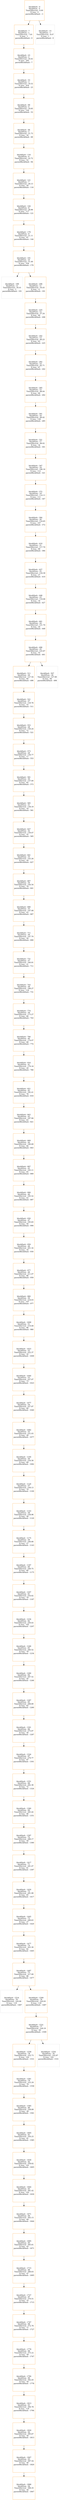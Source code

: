 strict digraph  {
"blockHash - 0\nblockNum - 0\nTimeOfArrival - 0.00\nN txns - 0\nparentBlockHash - -1" [color=darkorange, shape=square];
"blockHash - 7\nblockNum - 1\nTimeOfArrival - 7.81\nN txns - 1\nparentBlockHash - 0" [color=darkorange, shape=square];
"blockHash - 15\nblockNum - 1\nTimeOfArrival - 8.07\nN txns - 1\nparentBlockHash - 0" [color=lightgray, shape=square];
"blockHash - 23\nblockNum - 2\nTimeOfArrival - 16.42\nN txns - 305\nparentBlockHash - 7" [color=darkorange, shape=square];
"blockHash - 53\nblockNum - 3\nTimeOfArrival - 19.32\nN txns - 416\nparentBlockHash - 23" [color=darkorange, shape=square];
"blockHash - 69\nblockNum - 4\nTimeOfArrival - 19.95\nN txns - 120\nparentBlockHash - 53" [color=darkorange, shape=square];
"blockHash - 94\nblockNum - 5\nTimeOfArrival - 21.73\nN txns - 34\nparentBlockHash - 69" [color=darkorange, shape=square];
"blockHash - 116\nblockNum - 6\nTimeOfArrival - 22.72\nN txns - 52\nparentBlockHash - 94" [color=darkorange, shape=square];
"blockHash - 121\nblockNum - 7\nTimeOfArrival - 26.13\nN txns - 29\nparentBlockHash - 116" [color=darkorange, shape=square];
"blockHash - 144\nblockNum - 8\nTimeOfArrival - 28.96\nN txns - 117\nparentBlockHash - 121" [color=darkorange, shape=square];
"blockHash - 179\nblockNum - 9\nTimeOfArrival - 51.11\nN txns - 97\nparentBlockHash - 144" [color=darkorange, shape=square];
"blockHash - 191\nblockNum - 10\nTimeOfArrival - 51.49\nN txns - 554\nparentBlockHash - 179" [color=darkorange, shape=square];
"blockHash - 199\nblockNum - 11\nTimeOfArrival - 54.41\nN txns - 5\nparentBlockHash - 191" [color=lightgray, shape=square];
"blockHash - 206\nblockNum - 11\nTimeOfArrival - 54.43\nN txns - 11\nparentBlockHash - 191" [color=darkorange, shape=square];
"blockHash - 225\nblockNum - 12\nTimeOfArrival - 57.24\nN txns - 90\nparentBlockHash - 206" [color=darkorange, shape=square];
"blockHash - 242\nblockNum - 13\nTimeOfArrival - 60.23\nN txns - 63\nparentBlockHash - 225" [color=darkorange, shape=square];
"blockHash - 262\nblockNum - 14\nTimeOfArrival - 62.71\nN txns - 67\nparentBlockHash - 242" [color=darkorange, shape=square];
"blockHash - 285\nblockNum - 15\nTimeOfArrival - 88.04\nN txns - 60\nparentBlockHash - 262" [color=darkorange, shape=square];
"blockHash - 301\nblockNum - 16\nTimeOfArrival - 89.42\nN txns - 139\nparentBlockHash - 285" [color=darkorange, shape=square];
"blockHash - 321\nblockNum - 17\nTimeOfArrival - 99.02\nN txns - 34\nparentBlockHash - 301" [color=darkorange, shape=square];
"blockHash - 347\nblockNum - 18\nTimeOfArrival - 106.16\nN txns - 112\nparentBlockHash - 321" [color=darkorange, shape=square];
"blockHash - 372\nblockNum - 19\nTimeOfArrival - 114.11\nN txns - 111\nparentBlockHash - 347" [color=darkorange, shape=square];
"blockHash - 384\nblockNum - 20\nTimeOfArrival - 116.65\nN txns - 107\nparentBlockHash - 372" [color=darkorange, shape=square];
"blockHash - 410\nblockNum - 21\nTimeOfArrival - 117.70\nN txns - 69\nparentBlockHash - 384" [color=darkorange, shape=square];
"blockHash - 427\nblockNum - 22\nTimeOfArrival - 118.39\nN txns - 27\nparentBlockHash - 410" [color=darkorange, shape=square];
"blockHash - 448\nblockNum - 23\nTimeOfArrival - 119.08\nN txns - 16\nparentBlockHash - 427" [color=darkorange, shape=square];
"blockHash - 461\nblockNum - 24\nTimeOfArrival - 121.70\nN txns - 20\nparentBlockHash - 448" [color=darkorange, shape=square];
"blockHash - 496\nblockNum - 25\nTimeOfArrival - 125.87\nN txns - 55\nparentBlockHash - 461" [color=darkorange, shape=square];
"blockHash - 511\nblockNum - 26\nTimeOfArrival - 127.54\nN txns - 60\nparentBlockHash - 496" [color=darkorange, shape=square];
"blockHash - 507\nblockNum - 26\nTimeOfArrival - 127.80\nN txns - 60\nparentBlockHash - 496" [color=lightgray, shape=square];
"blockHash - 521\nblockNum - 27\nTimeOfArrival - 129.76\nN txns - 33\nparentBlockHash - 511" [color=darkorange, shape=square];
"blockHash - 553\nblockNum - 28\nTimeOfArrival - 130.24\nN txns - 72\nparentBlockHash - 521" [color=darkorange, shape=square];
"blockHash - 573\nblockNum - 29\nTimeOfArrival - 136.77\nN txns - 17\nparentBlockHash - 553" [color=darkorange, shape=square];
"blockHash - 581\nblockNum - 30\nTimeOfArrival - 137.00\nN txns - 85\nparentBlockHash - 573" [color=darkorange, shape=square];
"blockHash - 585\nblockNum - 31\nTimeOfArrival - 138.19\nN txns - 18\nparentBlockHash - 581" [color=darkorange, shape=square];
"blockHash - 627\nblockNum - 32\nTimeOfArrival - 139.47\nN txns - 35\nparentBlockHash - 585" [color=darkorange, shape=square];
"blockHash - 641\nblockNum - 33\nTimeOfArrival - 143.26\nN txns - 29\nparentBlockHash - 627" [color=darkorange, shape=square];
"blockHash - 667\nblockNum - 34\nTimeOfArrival - 144.54\nN txns - 79\nparentBlockHash - 641" [color=darkorange, shape=square];
"blockHash - 690\nblockNum - 35\nTimeOfArrival - 147.08\nN txns - 43\nparentBlockHash - 667" [color=darkorange, shape=square];
"blockHash - 711\nblockNum - 36\nTimeOfArrival - 147.70\nN txns - 59\nparentBlockHash - 690" [color=darkorange, shape=square];
"blockHash - 731\nblockNum - 37\nTimeOfArrival - 160.91\nN txns - 21\nparentBlockHash - 711" [color=darkorange, shape=square];
"blockHash - 743\nblockNum - 38\nTimeOfArrival - 168.27\nN txns - 116\nparentBlockHash - 731" [color=darkorange, shape=square];
"blockHash - 774\nblockNum - 39\nTimeOfArrival - 173.27\nN txns - 80\nparentBlockHash - 743" [color=darkorange, shape=square];
"blockHash - 780\nblockNum - 40\nTimeOfArrival - 174.07\nN txns - 68\nparentBlockHash - 774" [color=darkorange, shape=square];
"blockHash - 816\nblockNum - 41\nTimeOfArrival - 179.18\nN txns - 29\nparentBlockHash - 780" [color=darkorange, shape=square];
"blockHash - 821\nblockNum - 42\nTimeOfArrival - 182.41\nN txns - 78\nparentBlockHash - 816" [color=darkorange, shape=square];
"blockHash - 843\nblockNum - 43\nTimeOfArrival - 187.94\nN txns - 63\nparentBlockHash - 821" [color=darkorange, shape=square];
"blockHash - 869\nblockNum - 44\nTimeOfArrival - 190.69\nN txns - 84\nparentBlockHash - 843" [color=darkorange, shape=square];
"blockHash - 897\nblockNum - 45\nTimeOfArrival - 193.11\nN txns - 65\nparentBlockHash - 869" [color=darkorange, shape=square];
"blockHash - 906\nblockNum - 46\nTimeOfArrival - 195.52\nN txns - 43\nparentBlockHash - 897" [color=darkorange, shape=square];
"blockHash - 930\nblockNum - 47\nTimeOfArrival - 195.83\nN txns - 50\nparentBlockHash - 906" [color=darkorange, shape=square];
"blockHash - 959\nblockNum - 48\nTimeOfArrival - 201.32\nN txns - 16\nparentBlockHash - 930" [color=darkorange, shape=square];
"blockHash - 977\nblockNum - 49\nTimeOfArrival - 211.07\nN txns - 86\nparentBlockHash - 959" [color=darkorange, shape=square];
"blockHash - 980\nblockNum - 50\nTimeOfArrival - 218.03\nN txns - 107\nparentBlockHash - 977" [color=darkorange, shape=square];
"blockHash - 1009\nblockNum - 51\nTimeOfArrival - 219.09\nN txns - 96\nparentBlockHash - 980" [color=darkorange, shape=square];
"blockHash - 1023\nblockNum - 52\nTimeOfArrival - 222.37\nN txns - 32\nparentBlockHash - 1009" [color=darkorange, shape=square];
"blockHash - 1040\nblockNum - 53\nTimeOfArrival - 227.07\nN txns - 73\nparentBlockHash - 1023" [color=darkorange, shape=square];
"blockHash - 1077\nblockNum - 54\nTimeOfArrival - 227.87\nN txns - 84\nparentBlockHash - 1040" [color=darkorange, shape=square];
"blockHash - 1082\nblockNum - 55\nTimeOfArrival - 231.03\nN txns - 28\nparentBlockHash - 1077" [color=darkorange, shape=square];
"blockHash - 1100\nblockNum - 56\nTimeOfArrival - 234.58\nN txns - 69\nparentBlockHash - 1082" [color=darkorange, shape=square];
"blockHash - 1120\nblockNum - 57\nTimeOfArrival - 238.13\nN txns - 74\nparentBlockHash - 1100" [color=darkorange, shape=square];
"blockHash - 1143\nblockNum - 58\nTimeOfArrival - 238.98\nN txns - 56\nparentBlockHash - 1120" [color=darkorange, shape=square];
"blockHash - 1175\nblockNum - 59\nTimeOfArrival - 246.68\nN txns - 27\nparentBlockHash - 1143" [color=darkorange, shape=square];
"blockHash - 1187\nblockNum - 60\nTimeOfArrival - 249.75\nN txns - 80\nparentBlockHash - 1175" [color=darkorange, shape=square];
"blockHash - 1207\nblockNum - 61\nTimeOfArrival - 254.62\nN txns - 79\nparentBlockHash - 1187" [color=darkorange, shape=square];
"blockHash - 1234\nblockNum - 62\nTimeOfArrival - 259.43\nN txns - 102\nparentBlockHash - 1207" [color=darkorange, shape=square];
"blockHash - 1246\nblockNum - 63\nTimeOfArrival - 260.52\nN txns - 79\nparentBlockHash - 1234" [color=darkorange, shape=square];
"blockHash - 1260\nblockNum - 64\nTimeOfArrival - 267.52\nN txns - 20\nparentBlockHash - 1246" [color=darkorange, shape=square];
"blockHash - 1287\nblockNum - 65\nTimeOfArrival - 268.69\nN txns - 83\nparentBlockHash - 1260" [color=darkorange, shape=square];
"blockHash - 1301\nblockNum - 66\nTimeOfArrival - 275.97\nN txns - 30\nparentBlockHash - 1287" [color=darkorange, shape=square];
"blockHash - 1324\nblockNum - 67\nTimeOfArrival - 279.77\nN txns - 97\nparentBlockHash - 1301" [color=darkorange, shape=square];
"blockHash - 1351\nblockNum - 68\nTimeOfArrival - 282.38\nN txns - 72\nparentBlockHash - 1324" [color=darkorange, shape=square];
"blockHash - 1360\nblockNum - 69\nTimeOfArrival - 285.44\nN txns - 46\nparentBlockHash - 1351" [color=darkorange, shape=square];
"blockHash - 1397\nblockNum - 70\nTimeOfArrival - 288.17\nN txns - 59\nparentBlockHash - 1360" [color=darkorange, shape=square];
"blockHash - 1417\nblockNum - 71\nTimeOfArrival - 291.07\nN txns - 61\nparentBlockHash - 1397" [color=darkorange, shape=square];
"blockHash - 1420\nblockNum - 72\nTimeOfArrival - 291.99\nN txns - 65\nparentBlockHash - 1417" [color=darkorange, shape=square];
"blockHash - 1445\nblockNum - 73\nTimeOfArrival - 299.63\nN txns - 27\nparentBlockHash - 1420" [color=darkorange, shape=square];
"blockHash - 1477\nblockNum - 74\nTimeOfArrival - 303.39\nN txns - 82\nparentBlockHash - 1445" [color=darkorange, shape=square];
"blockHash - 1487\nblockNum - 75\nTimeOfArrival - 317.09\nN txns - 88\nparentBlockHash - 1477" [color=darkorange, shape=square];
"blockHash - 1514\nblockNum - 76\nTimeOfArrival - 320.90\nN txns - 119\nparentBlockHash - 1487" [color=lightgray, shape=square];
"blockHash - 1509\nblockNum - 76\nTimeOfArrival - 320.93\nN txns - 118\nparentBlockHash - 1487" [color=darkorange, shape=square];
"blockHash - 1531\nblockNum - 77\nTimeOfArrival - 328.19\nN txns - 59\nparentBlockHash - 1509" [color=darkorange, shape=square];
"blockHash - 1558\nblockNum - 78\nTimeOfArrival - 332.73\nN txns - 102\nparentBlockHash - 1531" [color=darkorange, shape=square];
"blockHash - 1554\nblockNum - 78\nTimeOfArrival - 332.87\nN txns - 102\nparentBlockHash - 1531" [color=lightgray, shape=square];
"blockHash - 1561\nblockNum - 79\nTimeOfArrival - 333.29\nN txns - 79\nparentBlockHash - 1558" [color=darkorange, shape=square];
"blockHash - 1585\nblockNum - 80\nTimeOfArrival - 338.89\nN txns - 28\nparentBlockHash - 1561" [color=darkorange, shape=square];
"blockHash - 1605\nblockNum - 81\nTimeOfArrival - 350.25\nN txns - 81\nparentBlockHash - 1585" [color=darkorange, shape=square];
"blockHash - 1630\nblockNum - 82\nTimeOfArrival - 358.62\nN txns - 101\nparentBlockHash - 1605" [color=darkorange, shape=square];
"blockHash - 1644\nblockNum - 83\nTimeOfArrival - 361.42\nN txns - 102\nparentBlockHash - 1630" [color=darkorange, shape=square];
"blockHash - 1671\nblockNum - 84\nTimeOfArrival - 363.15\nN txns - 64\nparentBlockHash - 1644" [color=darkorange, shape=square];
"blockHash - 1695\nblockNum - 85\nTimeOfArrival - 365.61\nN txns - 43\nparentBlockHash - 1671" [color=darkorange, shape=square];
"blockHash - 1715\nblockNum - 86\nTimeOfArrival - 366.63\nN txns - 47\nparentBlockHash - 1695" [color=darkorange, shape=square];
"blockHash - 1727\nblockNum - 87\nTimeOfArrival - 370.51\nN txns - 35\nparentBlockHash - 1715" [color=darkorange, shape=square];
"blockHash - 1747\nblockNum - 88\nTimeOfArrival - 372.76\nN txns - 71\nparentBlockHash - 1727" [color=darkorange, shape=square];
"blockHash - 1778\nblockNum - 89\nTimeOfArrival - 375.22\nN txns - 59\nparentBlockHash - 1747" [color=darkorange, shape=square];
"blockHash - 1794\nblockNum - 90\nTimeOfArrival - 392.45\nN txns - 54\nparentBlockHash - 1778" [color=darkorange, shape=square];
"blockHash - 1813\nblockNum - 91\nTimeOfArrival - 394.78\nN txns - 119\nparentBlockHash - 1794" [color=darkorange, shape=square];
"blockHash - 1820\nblockNum - 92\nTimeOfArrival - 395.67\nN txns - 50\nparentBlockHash - 1813" [color=darkorange, shape=square];
"blockHash - 1847\nblockNum - 93\nTimeOfArrival - 397.54\nN txns - 40\nparentBlockHash - 1820" [color=darkorange, shape=square];
"blockHash - 1866\nblockNum - 94\nTimeOfArrival - 399.35\nN txns - 44\nparentBlockHash - 1847" [color=darkorange, shape=square];
"blockHash - 0\nblockNum - 0\nTimeOfArrival - 0.00\nN txns - 0\nparentBlockHash - -1" -> "blockHash - 7\nblockNum - 1\nTimeOfArrival - 7.81\nN txns - 1\nparentBlockHash - 0";
"blockHash - 0\nblockNum - 0\nTimeOfArrival - 0.00\nN txns - 0\nparentBlockHash - -1" -> "blockHash - 15\nblockNum - 1\nTimeOfArrival - 8.07\nN txns - 1\nparentBlockHash - 0";
"blockHash - 7\nblockNum - 1\nTimeOfArrival - 7.81\nN txns - 1\nparentBlockHash - 0" -> "blockHash - 23\nblockNum - 2\nTimeOfArrival - 16.42\nN txns - 305\nparentBlockHash - 7";
"blockHash - 23\nblockNum - 2\nTimeOfArrival - 16.42\nN txns - 305\nparentBlockHash - 7" -> "blockHash - 53\nblockNum - 3\nTimeOfArrival - 19.32\nN txns - 416\nparentBlockHash - 23";
"blockHash - 53\nblockNum - 3\nTimeOfArrival - 19.32\nN txns - 416\nparentBlockHash - 23" -> "blockHash - 69\nblockNum - 4\nTimeOfArrival - 19.95\nN txns - 120\nparentBlockHash - 53";
"blockHash - 69\nblockNum - 4\nTimeOfArrival - 19.95\nN txns - 120\nparentBlockHash - 53" -> "blockHash - 94\nblockNum - 5\nTimeOfArrival - 21.73\nN txns - 34\nparentBlockHash - 69";
"blockHash - 94\nblockNum - 5\nTimeOfArrival - 21.73\nN txns - 34\nparentBlockHash - 69" -> "blockHash - 116\nblockNum - 6\nTimeOfArrival - 22.72\nN txns - 52\nparentBlockHash - 94";
"blockHash - 116\nblockNum - 6\nTimeOfArrival - 22.72\nN txns - 52\nparentBlockHash - 94" -> "blockHash - 121\nblockNum - 7\nTimeOfArrival - 26.13\nN txns - 29\nparentBlockHash - 116";
"blockHash - 121\nblockNum - 7\nTimeOfArrival - 26.13\nN txns - 29\nparentBlockHash - 116" -> "blockHash - 144\nblockNum - 8\nTimeOfArrival - 28.96\nN txns - 117\nparentBlockHash - 121";
"blockHash - 144\nblockNum - 8\nTimeOfArrival - 28.96\nN txns - 117\nparentBlockHash - 121" -> "blockHash - 179\nblockNum - 9\nTimeOfArrival - 51.11\nN txns - 97\nparentBlockHash - 144";
"blockHash - 179\nblockNum - 9\nTimeOfArrival - 51.11\nN txns - 97\nparentBlockHash - 144" -> "blockHash - 191\nblockNum - 10\nTimeOfArrival - 51.49\nN txns - 554\nparentBlockHash - 179";
"blockHash - 191\nblockNum - 10\nTimeOfArrival - 51.49\nN txns - 554\nparentBlockHash - 179" -> "blockHash - 199\nblockNum - 11\nTimeOfArrival - 54.41\nN txns - 5\nparentBlockHash - 191";
"blockHash - 191\nblockNum - 10\nTimeOfArrival - 51.49\nN txns - 554\nparentBlockHash - 179" -> "blockHash - 206\nblockNum - 11\nTimeOfArrival - 54.43\nN txns - 11\nparentBlockHash - 191";
"blockHash - 206\nblockNum - 11\nTimeOfArrival - 54.43\nN txns - 11\nparentBlockHash - 191" -> "blockHash - 225\nblockNum - 12\nTimeOfArrival - 57.24\nN txns - 90\nparentBlockHash - 206";
"blockHash - 225\nblockNum - 12\nTimeOfArrival - 57.24\nN txns - 90\nparentBlockHash - 206" -> "blockHash - 242\nblockNum - 13\nTimeOfArrival - 60.23\nN txns - 63\nparentBlockHash - 225";
"blockHash - 242\nblockNum - 13\nTimeOfArrival - 60.23\nN txns - 63\nparentBlockHash - 225" -> "blockHash - 262\nblockNum - 14\nTimeOfArrival - 62.71\nN txns - 67\nparentBlockHash - 242";
"blockHash - 262\nblockNum - 14\nTimeOfArrival - 62.71\nN txns - 67\nparentBlockHash - 242" -> "blockHash - 285\nblockNum - 15\nTimeOfArrival - 88.04\nN txns - 60\nparentBlockHash - 262";
"blockHash - 285\nblockNum - 15\nTimeOfArrival - 88.04\nN txns - 60\nparentBlockHash - 262" -> "blockHash - 301\nblockNum - 16\nTimeOfArrival - 89.42\nN txns - 139\nparentBlockHash - 285";
"blockHash - 301\nblockNum - 16\nTimeOfArrival - 89.42\nN txns - 139\nparentBlockHash - 285" -> "blockHash - 321\nblockNum - 17\nTimeOfArrival - 99.02\nN txns - 34\nparentBlockHash - 301";
"blockHash - 321\nblockNum - 17\nTimeOfArrival - 99.02\nN txns - 34\nparentBlockHash - 301" -> "blockHash - 347\nblockNum - 18\nTimeOfArrival - 106.16\nN txns - 112\nparentBlockHash - 321";
"blockHash - 347\nblockNum - 18\nTimeOfArrival - 106.16\nN txns - 112\nparentBlockHash - 321" -> "blockHash - 372\nblockNum - 19\nTimeOfArrival - 114.11\nN txns - 111\nparentBlockHash - 347";
"blockHash - 372\nblockNum - 19\nTimeOfArrival - 114.11\nN txns - 111\nparentBlockHash - 347" -> "blockHash - 384\nblockNum - 20\nTimeOfArrival - 116.65\nN txns - 107\nparentBlockHash - 372";
"blockHash - 384\nblockNum - 20\nTimeOfArrival - 116.65\nN txns - 107\nparentBlockHash - 372" -> "blockHash - 410\nblockNum - 21\nTimeOfArrival - 117.70\nN txns - 69\nparentBlockHash - 384";
"blockHash - 410\nblockNum - 21\nTimeOfArrival - 117.70\nN txns - 69\nparentBlockHash - 384" -> "blockHash - 427\nblockNum - 22\nTimeOfArrival - 118.39\nN txns - 27\nparentBlockHash - 410";
"blockHash - 427\nblockNum - 22\nTimeOfArrival - 118.39\nN txns - 27\nparentBlockHash - 410" -> "blockHash - 448\nblockNum - 23\nTimeOfArrival - 119.08\nN txns - 16\nparentBlockHash - 427";
"blockHash - 448\nblockNum - 23\nTimeOfArrival - 119.08\nN txns - 16\nparentBlockHash - 427" -> "blockHash - 461\nblockNum - 24\nTimeOfArrival - 121.70\nN txns - 20\nparentBlockHash - 448";
"blockHash - 461\nblockNum - 24\nTimeOfArrival - 121.70\nN txns - 20\nparentBlockHash - 448" -> "blockHash - 496\nblockNum - 25\nTimeOfArrival - 125.87\nN txns - 55\nparentBlockHash - 461";
"blockHash - 496\nblockNum - 25\nTimeOfArrival - 125.87\nN txns - 55\nparentBlockHash - 461" -> "blockHash - 511\nblockNum - 26\nTimeOfArrival - 127.54\nN txns - 60\nparentBlockHash - 496";
"blockHash - 496\nblockNum - 25\nTimeOfArrival - 125.87\nN txns - 55\nparentBlockHash - 461" -> "blockHash - 507\nblockNum - 26\nTimeOfArrival - 127.80\nN txns - 60\nparentBlockHash - 496";
"blockHash - 511\nblockNum - 26\nTimeOfArrival - 127.54\nN txns - 60\nparentBlockHash - 496" -> "blockHash - 521\nblockNum - 27\nTimeOfArrival - 129.76\nN txns - 33\nparentBlockHash - 511";
"blockHash - 521\nblockNum - 27\nTimeOfArrival - 129.76\nN txns - 33\nparentBlockHash - 511" -> "blockHash - 553\nblockNum - 28\nTimeOfArrival - 130.24\nN txns - 72\nparentBlockHash - 521";
"blockHash - 553\nblockNum - 28\nTimeOfArrival - 130.24\nN txns - 72\nparentBlockHash - 521" -> "blockHash - 573\nblockNum - 29\nTimeOfArrival - 136.77\nN txns - 17\nparentBlockHash - 553";
"blockHash - 573\nblockNum - 29\nTimeOfArrival - 136.77\nN txns - 17\nparentBlockHash - 553" -> "blockHash - 581\nblockNum - 30\nTimeOfArrival - 137.00\nN txns - 85\nparentBlockHash - 573";
"blockHash - 581\nblockNum - 30\nTimeOfArrival - 137.00\nN txns - 85\nparentBlockHash - 573" -> "blockHash - 585\nblockNum - 31\nTimeOfArrival - 138.19\nN txns - 18\nparentBlockHash - 581";
"blockHash - 585\nblockNum - 31\nTimeOfArrival - 138.19\nN txns - 18\nparentBlockHash - 581" -> "blockHash - 627\nblockNum - 32\nTimeOfArrival - 139.47\nN txns - 35\nparentBlockHash - 585";
"blockHash - 627\nblockNum - 32\nTimeOfArrival - 139.47\nN txns - 35\nparentBlockHash - 585" -> "blockHash - 641\nblockNum - 33\nTimeOfArrival - 143.26\nN txns - 29\nparentBlockHash - 627";
"blockHash - 641\nblockNum - 33\nTimeOfArrival - 143.26\nN txns - 29\nparentBlockHash - 627" -> "blockHash - 667\nblockNum - 34\nTimeOfArrival - 144.54\nN txns - 79\nparentBlockHash - 641";
"blockHash - 667\nblockNum - 34\nTimeOfArrival - 144.54\nN txns - 79\nparentBlockHash - 641" -> "blockHash - 690\nblockNum - 35\nTimeOfArrival - 147.08\nN txns - 43\nparentBlockHash - 667";
"blockHash - 690\nblockNum - 35\nTimeOfArrival - 147.08\nN txns - 43\nparentBlockHash - 667" -> "blockHash - 711\nblockNum - 36\nTimeOfArrival - 147.70\nN txns - 59\nparentBlockHash - 690";
"blockHash - 711\nblockNum - 36\nTimeOfArrival - 147.70\nN txns - 59\nparentBlockHash - 690" -> "blockHash - 731\nblockNum - 37\nTimeOfArrival - 160.91\nN txns - 21\nparentBlockHash - 711";
"blockHash - 731\nblockNum - 37\nTimeOfArrival - 160.91\nN txns - 21\nparentBlockHash - 711" -> "blockHash - 743\nblockNum - 38\nTimeOfArrival - 168.27\nN txns - 116\nparentBlockHash - 731";
"blockHash - 743\nblockNum - 38\nTimeOfArrival - 168.27\nN txns - 116\nparentBlockHash - 731" -> "blockHash - 774\nblockNum - 39\nTimeOfArrival - 173.27\nN txns - 80\nparentBlockHash - 743";
"blockHash - 774\nblockNum - 39\nTimeOfArrival - 173.27\nN txns - 80\nparentBlockHash - 743" -> "blockHash - 780\nblockNum - 40\nTimeOfArrival - 174.07\nN txns - 68\nparentBlockHash - 774";
"blockHash - 780\nblockNum - 40\nTimeOfArrival - 174.07\nN txns - 68\nparentBlockHash - 774" -> "blockHash - 816\nblockNum - 41\nTimeOfArrival - 179.18\nN txns - 29\nparentBlockHash - 780";
"blockHash - 816\nblockNum - 41\nTimeOfArrival - 179.18\nN txns - 29\nparentBlockHash - 780" -> "blockHash - 821\nblockNum - 42\nTimeOfArrival - 182.41\nN txns - 78\nparentBlockHash - 816";
"blockHash - 821\nblockNum - 42\nTimeOfArrival - 182.41\nN txns - 78\nparentBlockHash - 816" -> "blockHash - 843\nblockNum - 43\nTimeOfArrival - 187.94\nN txns - 63\nparentBlockHash - 821";
"blockHash - 843\nblockNum - 43\nTimeOfArrival - 187.94\nN txns - 63\nparentBlockHash - 821" -> "blockHash - 869\nblockNum - 44\nTimeOfArrival - 190.69\nN txns - 84\nparentBlockHash - 843";
"blockHash - 869\nblockNum - 44\nTimeOfArrival - 190.69\nN txns - 84\nparentBlockHash - 843" -> "blockHash - 897\nblockNum - 45\nTimeOfArrival - 193.11\nN txns - 65\nparentBlockHash - 869";
"blockHash - 897\nblockNum - 45\nTimeOfArrival - 193.11\nN txns - 65\nparentBlockHash - 869" -> "blockHash - 906\nblockNum - 46\nTimeOfArrival - 195.52\nN txns - 43\nparentBlockHash - 897";
"blockHash - 906\nblockNum - 46\nTimeOfArrival - 195.52\nN txns - 43\nparentBlockHash - 897" -> "blockHash - 930\nblockNum - 47\nTimeOfArrival - 195.83\nN txns - 50\nparentBlockHash - 906";
"blockHash - 930\nblockNum - 47\nTimeOfArrival - 195.83\nN txns - 50\nparentBlockHash - 906" -> "blockHash - 959\nblockNum - 48\nTimeOfArrival - 201.32\nN txns - 16\nparentBlockHash - 930";
"blockHash - 959\nblockNum - 48\nTimeOfArrival - 201.32\nN txns - 16\nparentBlockHash - 930" -> "blockHash - 977\nblockNum - 49\nTimeOfArrival - 211.07\nN txns - 86\nparentBlockHash - 959";
"blockHash - 977\nblockNum - 49\nTimeOfArrival - 211.07\nN txns - 86\nparentBlockHash - 959" -> "blockHash - 980\nblockNum - 50\nTimeOfArrival - 218.03\nN txns - 107\nparentBlockHash - 977";
"blockHash - 980\nblockNum - 50\nTimeOfArrival - 218.03\nN txns - 107\nparentBlockHash - 977" -> "blockHash - 1009\nblockNum - 51\nTimeOfArrival - 219.09\nN txns - 96\nparentBlockHash - 980";
"blockHash - 1009\nblockNum - 51\nTimeOfArrival - 219.09\nN txns - 96\nparentBlockHash - 980" -> "blockHash - 1023\nblockNum - 52\nTimeOfArrival - 222.37\nN txns - 32\nparentBlockHash - 1009";
"blockHash - 1023\nblockNum - 52\nTimeOfArrival - 222.37\nN txns - 32\nparentBlockHash - 1009" -> "blockHash - 1040\nblockNum - 53\nTimeOfArrival - 227.07\nN txns - 73\nparentBlockHash - 1023";
"blockHash - 1040\nblockNum - 53\nTimeOfArrival - 227.07\nN txns - 73\nparentBlockHash - 1023" -> "blockHash - 1077\nblockNum - 54\nTimeOfArrival - 227.87\nN txns - 84\nparentBlockHash - 1040";
"blockHash - 1077\nblockNum - 54\nTimeOfArrival - 227.87\nN txns - 84\nparentBlockHash - 1040" -> "blockHash - 1082\nblockNum - 55\nTimeOfArrival - 231.03\nN txns - 28\nparentBlockHash - 1077";
"blockHash - 1082\nblockNum - 55\nTimeOfArrival - 231.03\nN txns - 28\nparentBlockHash - 1077" -> "blockHash - 1100\nblockNum - 56\nTimeOfArrival - 234.58\nN txns - 69\nparentBlockHash - 1082";
"blockHash - 1100\nblockNum - 56\nTimeOfArrival - 234.58\nN txns - 69\nparentBlockHash - 1082" -> "blockHash - 1120\nblockNum - 57\nTimeOfArrival - 238.13\nN txns - 74\nparentBlockHash - 1100";
"blockHash - 1120\nblockNum - 57\nTimeOfArrival - 238.13\nN txns - 74\nparentBlockHash - 1100" -> "blockHash - 1143\nblockNum - 58\nTimeOfArrival - 238.98\nN txns - 56\nparentBlockHash - 1120";
"blockHash - 1143\nblockNum - 58\nTimeOfArrival - 238.98\nN txns - 56\nparentBlockHash - 1120" -> "blockHash - 1175\nblockNum - 59\nTimeOfArrival - 246.68\nN txns - 27\nparentBlockHash - 1143";
"blockHash - 1175\nblockNum - 59\nTimeOfArrival - 246.68\nN txns - 27\nparentBlockHash - 1143" -> "blockHash - 1187\nblockNum - 60\nTimeOfArrival - 249.75\nN txns - 80\nparentBlockHash - 1175";
"blockHash - 1187\nblockNum - 60\nTimeOfArrival - 249.75\nN txns - 80\nparentBlockHash - 1175" -> "blockHash - 1207\nblockNum - 61\nTimeOfArrival - 254.62\nN txns - 79\nparentBlockHash - 1187";
"blockHash - 1207\nblockNum - 61\nTimeOfArrival - 254.62\nN txns - 79\nparentBlockHash - 1187" -> "blockHash - 1234\nblockNum - 62\nTimeOfArrival - 259.43\nN txns - 102\nparentBlockHash - 1207";
"blockHash - 1234\nblockNum - 62\nTimeOfArrival - 259.43\nN txns - 102\nparentBlockHash - 1207" -> "blockHash - 1246\nblockNum - 63\nTimeOfArrival - 260.52\nN txns - 79\nparentBlockHash - 1234";
"blockHash - 1246\nblockNum - 63\nTimeOfArrival - 260.52\nN txns - 79\nparentBlockHash - 1234" -> "blockHash - 1260\nblockNum - 64\nTimeOfArrival - 267.52\nN txns - 20\nparentBlockHash - 1246";
"blockHash - 1260\nblockNum - 64\nTimeOfArrival - 267.52\nN txns - 20\nparentBlockHash - 1246" -> "blockHash - 1287\nblockNum - 65\nTimeOfArrival - 268.69\nN txns - 83\nparentBlockHash - 1260";
"blockHash - 1287\nblockNum - 65\nTimeOfArrival - 268.69\nN txns - 83\nparentBlockHash - 1260" -> "blockHash - 1301\nblockNum - 66\nTimeOfArrival - 275.97\nN txns - 30\nparentBlockHash - 1287";
"blockHash - 1301\nblockNum - 66\nTimeOfArrival - 275.97\nN txns - 30\nparentBlockHash - 1287" -> "blockHash - 1324\nblockNum - 67\nTimeOfArrival - 279.77\nN txns - 97\nparentBlockHash - 1301";
"blockHash - 1324\nblockNum - 67\nTimeOfArrival - 279.77\nN txns - 97\nparentBlockHash - 1301" -> "blockHash - 1351\nblockNum - 68\nTimeOfArrival - 282.38\nN txns - 72\nparentBlockHash - 1324";
"blockHash - 1351\nblockNum - 68\nTimeOfArrival - 282.38\nN txns - 72\nparentBlockHash - 1324" -> "blockHash - 1360\nblockNum - 69\nTimeOfArrival - 285.44\nN txns - 46\nparentBlockHash - 1351";
"blockHash - 1360\nblockNum - 69\nTimeOfArrival - 285.44\nN txns - 46\nparentBlockHash - 1351" -> "blockHash - 1397\nblockNum - 70\nTimeOfArrival - 288.17\nN txns - 59\nparentBlockHash - 1360";
"blockHash - 1397\nblockNum - 70\nTimeOfArrival - 288.17\nN txns - 59\nparentBlockHash - 1360" -> "blockHash - 1417\nblockNum - 71\nTimeOfArrival - 291.07\nN txns - 61\nparentBlockHash - 1397";
"blockHash - 1417\nblockNum - 71\nTimeOfArrival - 291.07\nN txns - 61\nparentBlockHash - 1397" -> "blockHash - 1420\nblockNum - 72\nTimeOfArrival - 291.99\nN txns - 65\nparentBlockHash - 1417";
"blockHash - 1420\nblockNum - 72\nTimeOfArrival - 291.99\nN txns - 65\nparentBlockHash - 1417" -> "blockHash - 1445\nblockNum - 73\nTimeOfArrival - 299.63\nN txns - 27\nparentBlockHash - 1420";
"blockHash - 1445\nblockNum - 73\nTimeOfArrival - 299.63\nN txns - 27\nparentBlockHash - 1420" -> "blockHash - 1477\nblockNum - 74\nTimeOfArrival - 303.39\nN txns - 82\nparentBlockHash - 1445";
"blockHash - 1477\nblockNum - 74\nTimeOfArrival - 303.39\nN txns - 82\nparentBlockHash - 1445" -> "blockHash - 1487\nblockNum - 75\nTimeOfArrival - 317.09\nN txns - 88\nparentBlockHash - 1477";
"blockHash - 1487\nblockNum - 75\nTimeOfArrival - 317.09\nN txns - 88\nparentBlockHash - 1477" -> "blockHash - 1514\nblockNum - 76\nTimeOfArrival - 320.90\nN txns - 119\nparentBlockHash - 1487";
"blockHash - 1487\nblockNum - 75\nTimeOfArrival - 317.09\nN txns - 88\nparentBlockHash - 1477" -> "blockHash - 1509\nblockNum - 76\nTimeOfArrival - 320.93\nN txns - 118\nparentBlockHash - 1487";
"blockHash - 1509\nblockNum - 76\nTimeOfArrival - 320.93\nN txns - 118\nparentBlockHash - 1487" -> "blockHash - 1531\nblockNum - 77\nTimeOfArrival - 328.19\nN txns - 59\nparentBlockHash - 1509";
"blockHash - 1531\nblockNum - 77\nTimeOfArrival - 328.19\nN txns - 59\nparentBlockHash - 1509" -> "blockHash - 1558\nblockNum - 78\nTimeOfArrival - 332.73\nN txns - 102\nparentBlockHash - 1531";
"blockHash - 1531\nblockNum - 77\nTimeOfArrival - 328.19\nN txns - 59\nparentBlockHash - 1509" -> "blockHash - 1554\nblockNum - 78\nTimeOfArrival - 332.87\nN txns - 102\nparentBlockHash - 1531";
"blockHash - 1558\nblockNum - 78\nTimeOfArrival - 332.73\nN txns - 102\nparentBlockHash - 1531" -> "blockHash - 1561\nblockNum - 79\nTimeOfArrival - 333.29\nN txns - 79\nparentBlockHash - 1558";
"blockHash - 1561\nblockNum - 79\nTimeOfArrival - 333.29\nN txns - 79\nparentBlockHash - 1558" -> "blockHash - 1585\nblockNum - 80\nTimeOfArrival - 338.89\nN txns - 28\nparentBlockHash - 1561";
"blockHash - 1585\nblockNum - 80\nTimeOfArrival - 338.89\nN txns - 28\nparentBlockHash - 1561" -> "blockHash - 1605\nblockNum - 81\nTimeOfArrival - 350.25\nN txns - 81\nparentBlockHash - 1585";
"blockHash - 1605\nblockNum - 81\nTimeOfArrival - 350.25\nN txns - 81\nparentBlockHash - 1585" -> "blockHash - 1630\nblockNum - 82\nTimeOfArrival - 358.62\nN txns - 101\nparentBlockHash - 1605";
"blockHash - 1630\nblockNum - 82\nTimeOfArrival - 358.62\nN txns - 101\nparentBlockHash - 1605" -> "blockHash - 1644\nblockNum - 83\nTimeOfArrival - 361.42\nN txns - 102\nparentBlockHash - 1630";
"blockHash - 1644\nblockNum - 83\nTimeOfArrival - 361.42\nN txns - 102\nparentBlockHash - 1630" -> "blockHash - 1671\nblockNum - 84\nTimeOfArrival - 363.15\nN txns - 64\nparentBlockHash - 1644";
"blockHash - 1671\nblockNum - 84\nTimeOfArrival - 363.15\nN txns - 64\nparentBlockHash - 1644" -> "blockHash - 1695\nblockNum - 85\nTimeOfArrival - 365.61\nN txns - 43\nparentBlockHash - 1671";
"blockHash - 1695\nblockNum - 85\nTimeOfArrival - 365.61\nN txns - 43\nparentBlockHash - 1671" -> "blockHash - 1715\nblockNum - 86\nTimeOfArrival - 366.63\nN txns - 47\nparentBlockHash - 1695";
"blockHash - 1715\nblockNum - 86\nTimeOfArrival - 366.63\nN txns - 47\nparentBlockHash - 1695" -> "blockHash - 1727\nblockNum - 87\nTimeOfArrival - 370.51\nN txns - 35\nparentBlockHash - 1715";
"blockHash - 1727\nblockNum - 87\nTimeOfArrival - 370.51\nN txns - 35\nparentBlockHash - 1715" -> "blockHash - 1747\nblockNum - 88\nTimeOfArrival - 372.76\nN txns - 71\nparentBlockHash - 1727";
"blockHash - 1747\nblockNum - 88\nTimeOfArrival - 372.76\nN txns - 71\nparentBlockHash - 1727" -> "blockHash - 1778\nblockNum - 89\nTimeOfArrival - 375.22\nN txns - 59\nparentBlockHash - 1747";
"blockHash - 1778\nblockNum - 89\nTimeOfArrival - 375.22\nN txns - 59\nparentBlockHash - 1747" -> "blockHash - 1794\nblockNum - 90\nTimeOfArrival - 392.45\nN txns - 54\nparentBlockHash - 1778";
"blockHash - 1794\nblockNum - 90\nTimeOfArrival - 392.45\nN txns - 54\nparentBlockHash - 1778" -> "blockHash - 1813\nblockNum - 91\nTimeOfArrival - 394.78\nN txns - 119\nparentBlockHash - 1794";
"blockHash - 1813\nblockNum - 91\nTimeOfArrival - 394.78\nN txns - 119\nparentBlockHash - 1794" -> "blockHash - 1820\nblockNum - 92\nTimeOfArrival - 395.67\nN txns - 50\nparentBlockHash - 1813";
"blockHash - 1820\nblockNum - 92\nTimeOfArrival - 395.67\nN txns - 50\nparentBlockHash - 1813" -> "blockHash - 1847\nblockNum - 93\nTimeOfArrival - 397.54\nN txns - 40\nparentBlockHash - 1820";
"blockHash - 1847\nblockNum - 93\nTimeOfArrival - 397.54\nN txns - 40\nparentBlockHash - 1820" -> "blockHash - 1866\nblockNum - 94\nTimeOfArrival - 399.35\nN txns - 44\nparentBlockHash - 1847";
}
